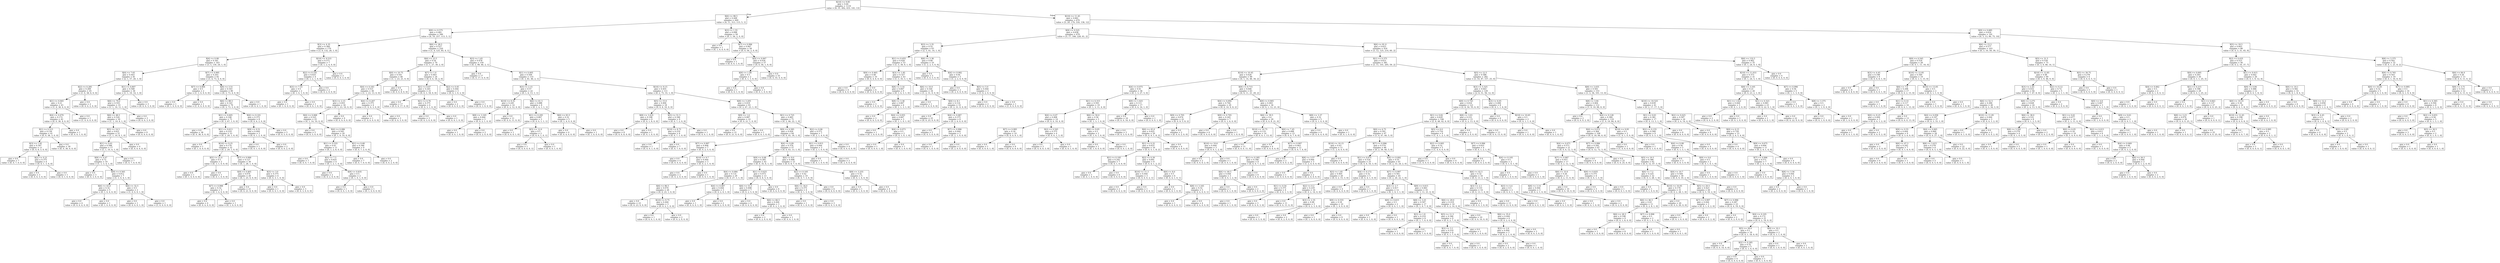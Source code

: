 digraph Tree {
node [shape=box] ;
0 [label="X[10] <= 9.85\ngini = 0.64\nsamples = 1119\nvalue = [9, 31, 492, 433, 141, 13]"] ;
1 [label="X[6] <= 98.5\ngini = 0.448\nsamples = 449\nvalue = [4, 11, 313, 115, 5, 1]"] ;
0 -> 1 [labeldistance=2.5, labelangle=45, headlabel="True"] ;
2 [label="X[9] <= 0.575\ngini = 0.481\nsamples = 390\nvalue = [4, 10, 257, 113, 5, 1]"] ;
1 -> 2 ;
3 [label="X[3] <= 4.35\ngini = 0.368\nsamples = 170\nvalue = [3, 6, 132, 28, 1, 0]"] ;
2 -> 3 ;
4 [label="X[4] <= 0.08\ngini = 0.341\nsamples = 163\nvalue = [3, 5, 130, 24, 1, 0]"] ;
3 -> 4 ;
5 [label="X[0] <= 7.65\ngini = 0.443\nsamples = 81\nvalue = [2, 1, 57, 20, 1, 0]"] ;
4 -> 5 ;
6 [label="X[2] <= 0.285\ngini = 0.269\nsamples = 45\nvalue = [1, 0, 38, 6, 0, 0]"] ;
5 -> 6 ;
7 [label="X[1] <= 0.945\ngini = 0.21\nsamples = 43\nvalue = [1, 0, 38, 4, 0, 0]"] ;
6 -> 7 ;
8 [label="X[4] <= 0.079\ngini = 0.172\nsamples = 42\nvalue = [0, 0, 38, 4, 0, 0]"] ;
7 -> 8 ;
9 [label="X[1] <= 0.515\ngini = 0.136\nsamples = 41\nvalue = [0, 0, 38, 3, 0, 0]"] ;
8 -> 9 ;
10 [label="X[3] <= 1.95\ngini = 0.397\nsamples = 11\nvalue = [0, 0, 8, 3, 0, 0]"] ;
9 -> 10 ;
11 [label="gini = 0.0\nsamples = 7\nvalue = [0, 0, 7, 0, 0, 0]"] ;
10 -> 11 ;
12 [label="X[2] <= 0.21\ngini = 0.375\nsamples = 4\nvalue = [0, 0, 1, 3, 0, 0]"] ;
10 -> 12 ;
13 [label="gini = 0.0\nsamples = 3\nvalue = [0, 0, 0, 3, 0, 0]"] ;
12 -> 13 ;
14 [label="gini = 0.0\nsamples = 1\nvalue = [0, 0, 1, 0, 0, 0]"] ;
12 -> 14 ;
15 [label="gini = 0.0\nsamples = 30\nvalue = [0, 0, 30, 0, 0, 0]"] ;
9 -> 15 ;
16 [label="gini = 0.0\nsamples = 1\nvalue = [0, 0, 0, 1, 0, 0]"] ;
8 -> 16 ;
17 [label="gini = 0.0\nsamples = 1\nvalue = [1, 0, 0, 0, 0, 0]"] ;
7 -> 17 ;
18 [label="gini = 0.0\nsamples = 2\nvalue = [0, 0, 0, 2, 0, 0]"] ;
6 -> 18 ;
19 [label="X[1] <= 0.807\ngini = 0.568\nsamples = 36\nvalue = [1, 1, 19, 14, 1, 0]"] ;
5 -> 19 ;
20 [label="X[6] <= 79.0\ngini = 0.555\nsamples = 33\nvalue = [1, 1, 19, 11, 1, 0]"] ;
19 -> 20 ;
21 [label="X[6] <= 48.5\ngini = 0.524\nsamples = 30\nvalue = [1, 1, 19, 8, 1, 0]"] ;
20 -> 21 ;
22 [label="X[5] <= 14.5\ngini = 0.621\nsamples = 21\nvalue = [1, 1, 10, 8, 1, 0]"] ;
21 -> 22 ;
23 [label="X[1] <= 0.61\ngini = 0.588\nsamples = 17\nvalue = [1, 1, 10, 4, 1, 0]"] ;
22 -> 23 ;
24 [label="X[9] <= 0.47\ngini = 0.72\nsamples = 10\nvalue = [1, 1, 3, 4, 1, 0]"] ;
23 -> 24 ;
25 [label="gini = 0.0\nsamples = 3\nvalue = [0, 0, 3, 0, 0, 0]"] ;
24 -> 25 ;
26 [label="X[9] <= 0.565\ngini = 0.612\nsamples = 7\nvalue = [1, 1, 0, 4, 1, 0]"] ;
24 -> 26 ;
27 [label="X[6] <= 43.0\ngini = 0.32\nsamples = 5\nvalue = [0, 1, 0, 4, 0, 0]"] ;
26 -> 27 ;
28 [label="gini = 0.0\nsamples = 4\nvalue = [0, 0, 0, 4, 0, 0]"] ;
27 -> 28 ;
29 [label="gini = 0.0\nsamples = 1\nvalue = [0, 1, 0, 0, 0, 0]"] ;
27 -> 29 ;
30 [label="X[6] <= 32.5\ngini = 0.5\nsamples = 2\nvalue = [1, 0, 0, 0, 1, 0]"] ;
26 -> 30 ;
31 [label="gini = 0.0\nsamples = 1\nvalue = [0, 0, 0, 0, 1, 0]"] ;
30 -> 31 ;
32 [label="gini = 0.0\nsamples = 1\nvalue = [1, 0, 0, 0, 0, 0]"] ;
30 -> 32 ;
33 [label="gini = 0.0\nsamples = 7\nvalue = [0, 0, 7, 0, 0, 0]"] ;
23 -> 33 ;
34 [label="gini = 0.0\nsamples = 4\nvalue = [0, 0, 0, 4, 0, 0]"] ;
22 -> 34 ;
35 [label="gini = 0.0\nsamples = 9\nvalue = [0, 0, 9, 0, 0, 0]"] ;
21 -> 35 ;
36 [label="gini = 0.0\nsamples = 3\nvalue = [0, 0, 0, 3, 0, 0]"] ;
20 -> 36 ;
37 [label="gini = 0.0\nsamples = 3\nvalue = [0, 0, 0, 3, 0, 0]"] ;
19 -> 37 ;
38 [label="X[7] <= 0.995\ngini = 0.203\nsamples = 82\nvalue = [1, 4, 73, 4, 0, 0]"] ;
4 -> 38 ;
39 [label="X[7] <= 0.994\ngini = 0.5\nsamples = 2\nvalue = [1, 1, 0, 0, 0, 0]"] ;
38 -> 39 ;
40 [label="gini = 0.0\nsamples = 1\nvalue = [0, 1, 0, 0, 0, 0]"] ;
39 -> 40 ;
41 [label="gini = 0.0\nsamples = 1\nvalue = [1, 0, 0, 0, 0, 0]"] ;
39 -> 41 ;
42 [label="X[8] <= 3.51\ngini = 0.163\nsamples = 80\nvalue = [0, 3, 73, 4, 0, 0]"] ;
38 -> 42 ;
43 [label="X[6] <= 88.5\ngini = 0.143\nsamples = 79\nvalue = [0, 3, 73, 3, 0, 0]"] ;
42 -> 43 ;
44 [label="X[1] <= 0.605\ngini = 0.108\nsamples = 71\nvalue = [0, 3, 67, 1, 0, 0]"] ;
43 -> 44 ;
45 [label="gini = 0.0\nsamples = 38\nvalue = [0, 0, 38, 0, 0, 0]"] ;
44 -> 45 ;
46 [label="X[1] <= 0.613\ngini = 0.219\nsamples = 33\nvalue = [0, 3, 29, 1, 0, 0]"] ;
44 -> 46 ;
47 [label="gini = 0.0\nsamples = 1\nvalue = [0, 1, 0, 0, 0, 0]"] ;
46 -> 47 ;
48 [label="X[10] <= 9.25\ngini = 0.174\nsamples = 32\nvalue = [0, 2, 29, 1, 0, 0]"] ;
46 -> 48 ;
49 [label="X[5] <= 21.0\ngini = 0.5\nsamples = 2\nvalue = [0, 1, 1, 0, 0, 0]"] ;
48 -> 49 ;
50 [label="gini = 0.0\nsamples = 1\nvalue = [0, 1, 0, 0, 0, 0]"] ;
49 -> 50 ;
51 [label="gini = 0.0\nsamples = 1\nvalue = [0, 0, 1, 0, 0, 0]"] ;
49 -> 51 ;
52 [label="X[7] <= 0.999\ngini = 0.127\nsamples = 30\nvalue = [0, 1, 28, 1, 0, 0]"] ;
48 -> 52 ;
53 [label="X[9] <= 0.465\ngini = 0.074\nsamples = 26\nvalue = [0, 1, 25, 0, 0, 0]"] ;
52 -> 53 ;
54 [label="X[7] <= 0.998\ngini = 0.32\nsamples = 5\nvalue = [0, 1, 4, 0, 0, 0]"] ;
53 -> 54 ;
55 [label="gini = 0.0\nsamples = 4\nvalue = [0, 0, 4, 0, 0, 0]"] ;
54 -> 55 ;
56 [label="gini = 0.0\nsamples = 1\nvalue = [0, 1, 0, 0, 0, 0]"] ;
54 -> 56 ;
57 [label="gini = 0.0\nsamples = 21\nvalue = [0, 0, 21, 0, 0, 0]"] ;
53 -> 57 ;
58 [label="X[3] <= 3.0\ngini = 0.375\nsamples = 4\nvalue = [0, 0, 3, 1, 0, 0]"] ;
52 -> 58 ;
59 [label="gini = 0.0\nsamples = 1\nvalue = [0, 0, 0, 1, 0, 0]"] ;
58 -> 59 ;
60 [label="gini = 0.0\nsamples = 3\nvalue = [0, 0, 3, 0, 0, 0]"] ;
58 -> 60 ;
61 [label="X[4] <= 0.101\ngini = 0.375\nsamples = 8\nvalue = [0, 0, 6, 2, 0, 0]"] ;
43 -> 61 ;
62 [label="X[9] <= 0.51\ngini = 0.444\nsamples = 3\nvalue = [0, 0, 1, 2, 0, 0]"] ;
61 -> 62 ;
63 [label="gini = 0.0\nsamples = 1\nvalue = [0, 0, 1, 0, 0, 0]"] ;
62 -> 63 ;
64 [label="gini = 0.0\nsamples = 2\nvalue = [0, 0, 0, 2, 0, 0]"] ;
62 -> 64 ;
65 [label="gini = 0.0\nsamples = 5\nvalue = [0, 0, 5, 0, 0, 0]"] ;
61 -> 65 ;
66 [label="gini = 0.0\nsamples = 1\nvalue = [0, 0, 0, 1, 0, 0]"] ;
42 -> 66 ;
67 [label="X[10] <= 9.533\ngini = 0.571\nsamples = 7\nvalue = [0, 1, 2, 4, 0, 0]"] ;
3 -> 67 ;
68 [label="X[2] <= 0.145\ngini = 0.625\nsamples = 4\nvalue = [0, 1, 2, 1, 0, 0]"] ;
67 -> 68 ;
69 [label="X[3] <= 7.55\ngini = 0.5\nsamples = 2\nvalue = [0, 1, 0, 1, 0, 0]"] ;
68 -> 69 ;
70 [label="gini = 0.0\nsamples = 1\nvalue = [0, 1, 0, 0, 0, 0]"] ;
69 -> 70 ;
71 [label="gini = 0.0\nsamples = 1\nvalue = [0, 0, 0, 1, 0, 0]"] ;
69 -> 71 ;
72 [label="gini = 0.0\nsamples = 2\nvalue = [0, 0, 2, 0, 0, 0]"] ;
68 -> 72 ;
73 [label="gini = 0.0\nsamples = 3\nvalue = [0, 0, 0, 3, 0, 0]"] ;
67 -> 73 ;
74 [label="X[6] <= 28.5\ngini = 0.527\nsamples = 220\nvalue = [1, 4, 125, 85, 4, 1]"] ;
2 -> 74 ;
75 [label="X[6] <= 23.5\ngini = 0.54\nsamples = 70\nvalue = [1, 1, 27, 39, 2, 0]"] ;
74 -> 75 ;
76 [label="X[0] <= 10.75\ngini = 0.541\nsamples = 46\nvalue = [1, 1, 23, 21, 0, 0]"] ;
75 -> 76 ;
77 [label="X[4] <= 0.183\ngini = 0.515\nsamples = 38\nvalue = [1, 1, 23, 13, 0, 0]"] ;
76 -> 77 ;
78 [label="X[3] <= 2.15\ngini = 0.455\nsamples = 34\nvalue = [0, 1, 23, 10, 0, 0]"] ;
77 -> 78 ;
79 [label="X[4] <= 0.068\ngini = 0.525\nsamples = 25\nvalue = [0, 1, 14, 10, 0, 0]"] ;
78 -> 79 ;
80 [label="gini = 0.0\nsamples = 5\nvalue = [0, 0, 5, 0, 0, 0]"] ;
79 -> 80 ;
81 [label="X[4] <= 0.086\ngini = 0.545\nsamples = 20\nvalue = [0, 1, 9, 10, 0, 0]"] ;
79 -> 81 ;
82 [label="X[1] <= 0.555\ngini = 0.43\nsamples = 11\nvalue = [0, 1, 2, 8, 0, 0]"] ;
81 -> 82 ;
83 [label="gini = 0.0\nsamples = 7\nvalue = [0, 0, 0, 7, 0, 0]"] ;
82 -> 83 ;
84 [label="X[5] <= 7.5\ngini = 0.625\nsamples = 4\nvalue = [0, 1, 2, 1, 0, 0]"] ;
82 -> 84 ;
85 [label="gini = 0.0\nsamples = 2\nvalue = [0, 0, 2, 0, 0, 0]"] ;
84 -> 85 ;
86 [label="X[9] <= 0.835\ngini = 0.5\nsamples = 2\nvalue = [0, 1, 0, 1, 0, 0]"] ;
84 -> 86 ;
87 [label="gini = 0.0\nsamples = 1\nvalue = [0, 0, 0, 1, 0, 0]"] ;
86 -> 87 ;
88 [label="gini = 0.0\nsamples = 1\nvalue = [0, 1, 0, 0, 0, 0]"] ;
86 -> 88 ;
89 [label="X[1] <= 0.68\ngini = 0.346\nsamples = 9\nvalue = [0, 0, 7, 2, 0, 0]"] ;
81 -> 89 ;
90 [label="gini = 0.0\nsamples = 7\nvalue = [0, 0, 7, 0, 0, 0]"] ;
89 -> 90 ;
91 [label="gini = 0.0\nsamples = 2\nvalue = [0, 0, 0, 2, 0, 0]"] ;
89 -> 91 ;
92 [label="gini = 0.0\nsamples = 9\nvalue = [0, 0, 9, 0, 0, 0]"] ;
78 -> 92 ;
93 [label="X[4] <= 0.207\ngini = 0.375\nsamples = 4\nvalue = [1, 0, 0, 3, 0, 0]"] ;
77 -> 93 ;
94 [label="gini = 0.0\nsamples = 1\nvalue = [1, 0, 0, 0, 0, 0]"] ;
93 -> 94 ;
95 [label="gini = 0.0\nsamples = 3\nvalue = [0, 0, 0, 3, 0, 0]"] ;
93 -> 95 ;
96 [label="gini = 0.0\nsamples = 8\nvalue = [0, 0, 0, 8, 0, 0]"] ;
76 -> 96 ;
97 [label="X[7] <= 1.0\ngini = 0.403\nsamples = 24\nvalue = [0, 0, 4, 18, 2, 0]"] ;
75 -> 97 ;
98 [label="X[1] <= 0.67\ngini = 0.245\nsamples = 21\nvalue = [0, 0, 3, 18, 0, 0]"] ;
97 -> 98 ;
99 [label="gini = 0.0\nsamples = 17\nvalue = [0, 0, 0, 17, 0, 0]"] ;
98 -> 99 ;
100 [label="X[1] <= 0.76\ngini = 0.375\nsamples = 4\nvalue = [0, 0, 3, 1, 0, 0]"] ;
98 -> 100 ;
101 [label="gini = 0.0\nsamples = 3\nvalue = [0, 0, 3, 0, 0, 0]"] ;
100 -> 101 ;
102 [label="gini = 0.0\nsamples = 1\nvalue = [0, 0, 0, 1, 0, 0]"] ;
100 -> 102 ;
103 [label="X[2] <= 0.45\ngini = 0.444\nsamples = 3\nvalue = [0, 0, 1, 0, 2, 0]"] ;
97 -> 103 ;
104 [label="gini = 0.0\nsamples = 2\nvalue = [0, 0, 0, 0, 2, 0]"] ;
103 -> 104 ;
105 [label="gini = 0.0\nsamples = 1\nvalue = [0, 0, 1, 0, 0, 0]"] ;
103 -> 105 ;
106 [label="X[3] <= 1.65\ngini = 0.478\nsamples = 150\nvalue = [0, 3, 98, 46, 2, 1]"] ;
74 -> 106 ;
107 [label="gini = 0.0\nsamples = 17\nvalue = [0, 0, 17, 0, 0, 0]"] ;
106 -> 107 ;
108 [label="X[1] <= 0.405\ngini = 0.509\nsamples = 133\nvalue = [0, 3, 81, 46, 2, 1]"] ;
106 -> 108 ;
109 [label="X[3] <= 2.15\ngini = 0.57\nsamples = 22\nvalue = [0, 1, 6, 13, 1, 1]"] ;
108 -> 109 ;
110 [label="X[10] <= 9.35\ngini = 0.245\nsamples = 14\nvalue = [0, 0, 2, 12, 0, 0]"] ;
109 -> 110 ;
111 [label="X[8] <= 3.165\ngini = 0.444\nsamples = 3\nvalue = [0, 0, 2, 1, 0, 0]"] ;
110 -> 111 ;
112 [label="gini = 0.0\nsamples = 1\nvalue = [0, 0, 0, 1, 0, 0]"] ;
111 -> 112 ;
113 [label="gini = 0.0\nsamples = 2\nvalue = [0, 0, 2, 0, 0, 0]"] ;
111 -> 113 ;
114 [label="gini = 0.0\nsamples = 11\nvalue = [0, 0, 0, 11, 0, 0]"] ;
110 -> 114 ;
115 [label="X[6] <= 61.5\ngini = 0.688\nsamples = 8\nvalue = [0, 1, 4, 1, 1, 1]"] ;
109 -> 115 ;
116 [label="X[1] <= 0.295\ngini = 0.667\nsamples = 3\nvalue = [0, 0, 0, 1, 1, 1]"] ;
115 -> 116 ;
117 [label="gini = 0.0\nsamples = 1\nvalue = [0, 0, 0, 0, 1, 0]"] ;
116 -> 117 ;
118 [label="X[5] <= 12.0\ngini = 0.5\nsamples = 2\nvalue = [0, 0, 0, 1, 0, 1]"] ;
116 -> 118 ;
119 [label="gini = 0.0\nsamples = 1\nvalue = [0, 0, 0, 0, 0, 1]"] ;
118 -> 119 ;
120 [label="gini = 0.0\nsamples = 1\nvalue = [0, 0, 0, 1, 0, 0]"] ;
118 -> 120 ;
121 [label="X[6] <= 83.5\ngini = 0.32\nsamples = 5\nvalue = [0, 1, 4, 0, 0, 0]"] ;
115 -> 121 ;
122 [label="gini = 0.0\nsamples = 4\nvalue = [0, 0, 4, 0, 0, 0]"] ;
121 -> 122 ;
123 [label="gini = 0.0\nsamples = 1\nvalue = [0, 1, 0, 0, 0, 0]"] ;
121 -> 123 ;
124 [label="X[10] <= 9.15\ngini = 0.455\nsamples = 111\nvalue = [0, 2, 75, 33, 1, 0]"] ;
108 -> 124 ;
125 [label="X[5] <= 15.0\ngini = 0.494\nsamples = 18\nvalue = [0, 0, 8, 10, 0, 0]"] ;
124 -> 125 ;
126 [label="X[8] <= 3.435\ngini = 0.198\nsamples = 9\nvalue = [0, 0, 1, 8, 0, 0]"] ;
125 -> 126 ;
127 [label="gini = 0.0\nsamples = 8\nvalue = [0, 0, 0, 8, 0, 0]"] ;
126 -> 127 ;
128 [label="gini = 0.0\nsamples = 1\nvalue = [0, 0, 1, 0, 0, 0]"] ;
126 -> 128 ;
129 [label="X[5] <= 51.5\ngini = 0.346\nsamples = 9\nvalue = [0, 0, 7, 2, 0, 0]"] ;
125 -> 129 ;
130 [label="X[10] <= 8.75\ngini = 0.219\nsamples = 8\nvalue = [0, 0, 7, 1, 0, 0]"] ;
129 -> 130 ;
131 [label="gini = 0.0\nsamples = 1\nvalue = [0, 0, 0, 1, 0, 0]"] ;
130 -> 131 ;
132 [label="gini = 0.0\nsamples = 7\nvalue = [0, 0, 7, 0, 0, 0]"] ;
130 -> 132 ;
133 [label="gini = 0.0\nsamples = 1\nvalue = [0, 0, 0, 1, 0, 0]"] ;
129 -> 133 ;
134 [label="X[8] <= 3.205\ngini = 0.419\nsamples = 93\nvalue = [0, 2, 67, 23, 1, 0]"] ;
124 -> 134 ;
135 [label="X[9] <= 1.6\ngini = 0.087\nsamples = 22\nvalue = [0, 0, 21, 1, 0, 0]"] ;
134 -> 135 ;
136 [label="gini = 0.0\nsamples = 21\nvalue = [0, 0, 21, 0, 0, 0]"] ;
135 -> 136 ;
137 [label="gini = 0.0\nsamples = 1\nvalue = [0, 0, 0, 1, 0, 0]"] ;
135 -> 137 ;
138 [label="X[1] <= 0.725\ngini = 0.483\nsamples = 71\nvalue = [0, 2, 46, 22, 1, 0]"] ;
134 -> 138 ;
139 [label="X[9] <= 0.585\ngini = 0.426\nsamples = 64\nvalue = [0, 0, 45, 18, 1, 0]"] ;
138 -> 139 ;
140 [label="X[7] <= 0.997\ngini = 0.408\nsamples = 7\nvalue = [0, 0, 2, 5, 0, 0]"] ;
139 -> 140 ;
141 [label="gini = 0.0\nsamples = 4\nvalue = [0, 0, 0, 4, 0, 0]"] ;
140 -> 141 ;
142 [label="X[10] <= 9.7\ngini = 0.444\nsamples = 3\nvalue = [0, 0, 2, 1, 0, 0]"] ;
140 -> 142 ;
143 [label="gini = 0.0\nsamples = 2\nvalue = [0, 0, 2, 0, 0, 0]"] ;
142 -> 143 ;
144 [label="gini = 0.0\nsamples = 1\nvalue = [0, 0, 0, 1, 0, 0]"] ;
142 -> 144 ;
145 [label="X[4] <= 0.09\ngini = 0.379\nsamples = 57\nvalue = [0, 0, 43, 13, 1, 0]"] ;
139 -> 145 ;
146 [label="X[9] <= 0.68\ngini = 0.285\nsamples = 42\nvalue = [0, 0, 35, 6, 1, 0]"] ;
145 -> 146 ;
147 [label="X[4] <= 0.084\ngini = 0.131\nsamples = 29\nvalue = [0, 0, 27, 1, 1, 0]"] ;
146 -> 147 ;
148 [label="X[6] <= 86.5\ngini = 0.074\nsamples = 26\nvalue = [0, 0, 25, 1, 0, 0]"] ;
147 -> 148 ;
149 [label="gini = 0.0\nsamples = 23\nvalue = [0, 0, 23, 0, 0, 0]"] ;
148 -> 149 ;
150 [label="X[10] <= 9.75\ngini = 0.444\nsamples = 3\nvalue = [0, 0, 2, 1, 0, 0]"] ;
148 -> 150 ;
151 [label="gini = 0.0\nsamples = 1\nvalue = [0, 0, 0, 1, 0, 0]"] ;
150 -> 151 ;
152 [label="gini = 0.0\nsamples = 2\nvalue = [0, 0, 2, 0, 0, 0]"] ;
150 -> 152 ;
153 [label="X[4] <= 0.087\ngini = 0.444\nsamples = 3\nvalue = [0, 0, 2, 0, 1, 0]"] ;
147 -> 153 ;
154 [label="gini = 0.0\nsamples = 1\nvalue = [0, 0, 0, 0, 1, 0]"] ;
153 -> 154 ;
155 [label="gini = 0.0\nsamples = 2\nvalue = [0, 0, 2, 0, 0, 0]"] ;
153 -> 155 ;
156 [label="X[1] <= 0.625\ngini = 0.473\nsamples = 13\nvalue = [0, 0, 8, 5, 0, 0]"] ;
146 -> 156 ;
157 [label="X[6] <= 53.5\ngini = 0.408\nsamples = 7\nvalue = [0, 0, 2, 5, 0, 0]"] ;
156 -> 157 ;
158 [label="gini = 0.0\nsamples = 4\nvalue = [0, 0, 0, 4, 0, 0]"] ;
157 -> 158 ;
159 [label="X[6] <= 66.5\ngini = 0.444\nsamples = 3\nvalue = [0, 0, 2, 1, 0, 0]"] ;
157 -> 159 ;
160 [label="gini = 0.0\nsamples = 2\nvalue = [0, 0, 2, 0, 0, 0]"] ;
159 -> 160 ;
161 [label="gini = 0.0\nsamples = 1\nvalue = [0, 0, 0, 1, 0, 0]"] ;
159 -> 161 ;
162 [label="gini = 0.0\nsamples = 6\nvalue = [0, 0, 6, 0, 0, 0]"] ;
156 -> 162 ;
163 [label="X[0] <= 8.0\ngini = 0.498\nsamples = 15\nvalue = [0, 0, 8, 7, 0, 0]"] ;
145 -> 163 ;
164 [label="X[2] <= 0.105\ngini = 0.42\nsamples = 10\nvalue = [0, 0, 7, 3, 0, 0]"] ;
163 -> 164 ;
165 [label="X[6] <= 34.0\ngini = 0.375\nsamples = 4\nvalue = [0, 0, 1, 3, 0, 0]"] ;
164 -> 165 ;
166 [label="gini = 0.0\nsamples = 1\nvalue = [0, 0, 1, 0, 0, 0]"] ;
165 -> 166 ;
167 [label="gini = 0.0\nsamples = 3\nvalue = [0, 0, 0, 3, 0, 0]"] ;
165 -> 167 ;
168 [label="gini = 0.0\nsamples = 6\nvalue = [0, 0, 6, 0, 0, 0]"] ;
164 -> 168 ;
169 [label="X[8] <= 3.255\ngini = 0.32\nsamples = 5\nvalue = [0, 0, 1, 4, 0, 0]"] ;
163 -> 169 ;
170 [label="gini = 0.0\nsamples = 1\nvalue = [0, 0, 1, 0, 0, 0]"] ;
169 -> 170 ;
171 [label="gini = 0.0\nsamples = 4\nvalue = [0, 0, 0, 4, 0, 0]"] ;
169 -> 171 ;
172 [label="X[2] <= 0.06\ngini = 0.571\nsamples = 7\nvalue = [0, 2, 1, 4, 0, 0]"] ;
138 -> 172 ;
173 [label="X[1] <= 0.815\ngini = 0.444\nsamples = 3\nvalue = [0, 2, 1, 0, 0, 0]"] ;
172 -> 173 ;
174 [label="gini = 0.0\nsamples = 1\nvalue = [0, 0, 1, 0, 0, 0]"] ;
173 -> 174 ;
175 [label="gini = 0.0\nsamples = 2\nvalue = [0, 2, 0, 0, 0, 0]"] ;
173 -> 175 ;
176 [label="gini = 0.0\nsamples = 4\nvalue = [0, 0, 0, 4, 0, 0]"] ;
172 -> 176 ;
177 [label="X[3] <= 1.55\ngini = 0.098\nsamples = 59\nvalue = [0, 1, 56, 2, 0, 0]"] ;
1 -> 177 ;
178 [label="gini = 0.0\nsamples = 1\nvalue = [0, 1, 0, 0, 0, 0]"] ;
177 -> 178 ;
179 [label="X[7] <= 0.996\ngini = 0.067\nsamples = 58\nvalue = [0, 0, 56, 2, 0, 0]"] ;
177 -> 179 ;
180 [label="gini = 0.0\nsamples = 1\nvalue = [0, 0, 0, 1, 0, 0]"] ;
179 -> 180 ;
181 [label="X[4] <= 0.067\ngini = 0.034\nsamples = 57\nvalue = [0, 0, 56, 1, 0, 0]"] ;
179 -> 181 ;
182 [label="X[9] <= 1.08\ngini = 0.5\nsamples = 2\nvalue = [0, 0, 1, 1, 0, 0]"] ;
181 -> 182 ;
183 [label="gini = 0.0\nsamples = 1\nvalue = [0, 0, 0, 1, 0, 0]"] ;
182 -> 183 ;
184 [label="gini = 0.0\nsamples = 1\nvalue = [0, 0, 1, 0, 0, 0]"] ;
182 -> 184 ;
185 [label="gini = 0.0\nsamples = 55\nvalue = [0, 0, 55, 0, 0, 0]"] ;
181 -> 185 ;
186 [label="X[10] <= 11.45\ngini = 0.661\nsamples = 670\nvalue = [5, 20, 179, 318, 136, 12]"] ;
0 -> 186 [labeldistance=2.5, labelangle=-45, headlabel="False"] ;
187 [label="X[9] <= 0.525\ngini = 0.636\nsamples = 479\nvalue = [5, 17, 166, 228, 61, 2]"] ;
186 -> 187 ;
188 [label="X[3] <= 3.35\ngini = 0.52\nsamples = 63\nvalue = [2, 5, 41, 14, 1, 0]"] ;
187 -> 188 ;
189 [label="X[1] <= 0.455\ngini = 0.426\nsamples = 53\nvalue = [1, 3, 39, 9, 1, 0]"] ;
188 -> 189 ;
190 [label="X[9] <= 0.465\ngini = 0.48\nsamples = 10\nvalue = [0, 0, 4, 6, 0, 0]"] ;
189 -> 190 ;
191 [label="gini = 0.0\nsamples = 4\nvalue = [0, 0, 4, 0, 0, 0]"] ;
190 -> 191 ;
192 [label="gini = 0.0\nsamples = 6\nvalue = [0, 0, 0, 6, 0, 0]"] ;
190 -> 192 ;
193 [label="X[3] <= 1.85\ngini = 0.327\nsamples = 43\nvalue = [1, 3, 35, 3, 1, 0]"] ;
189 -> 193 ;
194 [label="X[8] <= 3.16\ngini = 0.667\nsamples = 9\nvalue = [0, 1, 4, 3, 1, 0]"] ;
193 -> 194 ;
195 [label="gini = 0.0\nsamples = 3\nvalue = [0, 0, 3, 0, 0, 0]"] ;
194 -> 195 ;
196 [label="X[8] <= 3.38\ngini = 0.667\nsamples = 6\nvalue = [0, 1, 1, 3, 1, 0]"] ;
194 -> 196 ;
197 [label="gini = 0.0\nsamples = 3\nvalue = [0, 0, 0, 3, 0, 0]"] ;
196 -> 197 ;
198 [label="X[4] <= 0.055\ngini = 0.667\nsamples = 3\nvalue = [0, 1, 1, 0, 1, 0]"] ;
196 -> 198 ;
199 [label="gini = 0.0\nsamples = 1\nvalue = [0, 1, 0, 0, 0, 0]"] ;
198 -> 199 ;
200 [label="X[4] <= 0.073\ngini = 0.5\nsamples = 2\nvalue = [0, 0, 1, 0, 1, 0]"] ;
198 -> 200 ;
201 [label="gini = 0.0\nsamples = 1\nvalue = [0, 0, 0, 0, 1, 0]"] ;
200 -> 201 ;
202 [label="gini = 0.0\nsamples = 1\nvalue = [0, 0, 1, 0, 0, 0]"] ;
200 -> 202 ;
203 [label="X[6] <= 10.0\ngini = 0.164\nsamples = 34\nvalue = [1, 2, 31, 0, 0, 0]"] ;
193 -> 203 ;
204 [label="gini = 0.0\nsamples = 1\nvalue = [1, 0, 0, 0, 0, 0]"] ;
203 -> 204 ;
205 [label="X[0] <= 8.1\ngini = 0.114\nsamples = 33\nvalue = [0, 2, 31, 0, 0, 0]"] ;
203 -> 205 ;
206 [label="gini = 0.0\nsamples = 25\nvalue = [0, 0, 25, 0, 0, 0]"] ;
205 -> 206 ;
207 [label="X[4] <= 0.087\ngini = 0.375\nsamples = 8\nvalue = [0, 2, 6, 0, 0, 0]"] ;
205 -> 207 ;
208 [label="gini = 0.0\nsamples = 5\nvalue = [0, 0, 5, 0, 0, 0]"] ;
207 -> 208 ;
209 [label="X[7] <= 0.996\ngini = 0.444\nsamples = 3\nvalue = [0, 2, 1, 0, 0, 0]"] ;
207 -> 209 ;
210 [label="gini = 0.0\nsamples = 1\nvalue = [0, 0, 1, 0, 0, 0]"] ;
209 -> 210 ;
211 [label="gini = 0.0\nsamples = 2\nvalue = [0, 2, 0, 0, 0, 0]"] ;
209 -> 211 ;
212 [label="X[8] <= 3.38\ngini = 0.66\nsamples = 10\nvalue = [1, 2, 2, 5, 0, 0]"] ;
188 -> 212 ;
213 [label="gini = 0.0\nsamples = 5\nvalue = [0, 0, 0, 5, 0, 0]"] ;
212 -> 213 ;
214 [label="X[4] <= 0.082\ngini = 0.64\nsamples = 5\nvalue = [1, 2, 2, 0, 0, 0]"] ;
212 -> 214 ;
215 [label="gini = 0.0\nsamples = 2\nvalue = [0, 2, 0, 0, 0, 0]"] ;
214 -> 215 ;
216 [label="X[5] <= 5.0\ngini = 0.444\nsamples = 3\nvalue = [1, 0, 2, 0, 0, 0]"] ;
214 -> 216 ;
217 [label="gini = 0.0\nsamples = 2\nvalue = [0, 0, 2, 0, 0, 0]"] ;
216 -> 217 ;
218 [label="gini = 0.0\nsamples = 1\nvalue = [1, 0, 0, 0, 0, 0]"] ;
216 -> 218 ;
219 [label="X[6] <= 81.0\ngini = 0.623\nsamples = 416\nvalue = [3, 12, 125, 214, 60, 2]"] ;
187 -> 219 ;
220 [label="X[1] <= 0.375\ngini = 0.615\nsamples = 381\nvalue = [3, 11, 101, 205, 59, 2]"] ;
219 -> 220 ;
221 [label="X[10] <= 10.45\ngini = 0.626\nsamples = 99\nvalue = [0, 1, 14, 48, 34, 2]"] ;
220 -> 221 ;
222 [label="X[4] <= 0.075\ngini = 0.41\nsamples = 36\nvalue = [0, 1, 3, 27, 5, 0]"] ;
221 -> 222 ;
223 [label="X[1] <= 0.315\ngini = 0.593\nsamples = 19\nvalue = [0, 1, 3, 11, 4, 0]"] ;
222 -> 223 ;
224 [label="X[4] <= 0.07\ngini = 0.408\nsamples = 14\nvalue = [0, 0, 0, 10, 4, 0]"] ;
223 -> 224 ;
225 [label="X[7] <= 0.995\ngini = 0.18\nsamples = 10\nvalue = [0, 0, 0, 9, 1, 0]"] ;
224 -> 225 ;
226 [label="gini = 0.0\nsamples = 1\nvalue = [0, 0, 0, 0, 1, 0]"] ;
225 -> 226 ;
227 [label="gini = 0.0\nsamples = 9\nvalue = [0, 0, 0, 9, 0, 0]"] ;
225 -> 227 ;
228 [label="X[2] <= 0.545\ngini = 0.375\nsamples = 4\nvalue = [0, 0, 0, 1, 3, 0]"] ;
224 -> 228 ;
229 [label="gini = 0.0\nsamples = 3\nvalue = [0, 0, 0, 0, 3, 0]"] ;
228 -> 229 ;
230 [label="gini = 0.0\nsamples = 1\nvalue = [0, 0, 0, 1, 0, 0]"] ;
228 -> 230 ;
231 [label="X[6] <= 50.0\ngini = 0.56\nsamples = 5\nvalue = [0, 1, 3, 1, 0, 0]"] ;
223 -> 231 ;
232 [label="X[0] <= 9.05\ngini = 0.5\nsamples = 2\nvalue = [0, 1, 0, 1, 0, 0]"] ;
231 -> 232 ;
233 [label="gini = 0.0\nsamples = 1\nvalue = [0, 1, 0, 0, 0, 0]"] ;
232 -> 233 ;
234 [label="gini = 0.0\nsamples = 1\nvalue = [0, 0, 0, 1, 0, 0]"] ;
232 -> 234 ;
235 [label="gini = 0.0\nsamples = 3\nvalue = [0, 0, 3, 0, 0, 0]"] ;
231 -> 235 ;
236 [label="X[9] <= 1.025\ngini = 0.111\nsamples = 17\nvalue = [0, 0, 0, 16, 1, 0]"] ;
222 -> 236 ;
237 [label="gini = 0.0\nsamples = 16\nvalue = [0, 0, 0, 16, 0, 0]"] ;
236 -> 237 ;
238 [label="gini = 0.0\nsamples = 1\nvalue = [0, 0, 0, 0, 1, 0]"] ;
236 -> 238 ;
239 [label="X[9] <= 0.715\ngini = 0.646\nsamples = 63\nvalue = [0, 0, 11, 21, 29, 2]"] ;
221 -> 239 ;
240 [label="X[4] <= 0.094\ngini = 0.704\nsamples = 29\nvalue = [0, 0, 10, 9, 8, 2]"] ;
239 -> 240 ;
241 [label="X[9] <= 0.705\ngini = 0.674\nsamples = 22\nvalue = [0, 0, 9, 3, 8, 2]"] ;
240 -> 241 ;
242 [label="X[6] <= 45.0\ngini = 0.625\nsamples = 20\nvalue = [0, 0, 9, 1, 8, 2]"] ;
241 -> 242 ;
243 [label="X[1] <= 0.32\ngini = 0.633\nsamples = 16\nvalue = [0, 0, 5, 1, 8, 2]"] ;
242 -> 243 ;
244 [label="X[1] <= 0.195\ngini = 0.245\nsamples = 7\nvalue = [0, 0, 1, 0, 6, 0]"] ;
243 -> 244 ;
245 [label="gini = 0.0\nsamples = 1\nvalue = [0, 0, 1, 0, 0, 0]"] ;
244 -> 245 ;
246 [label="gini = 0.0\nsamples = 6\nvalue = [0, 0, 0, 0, 6, 0]"] ;
244 -> 246 ;
247 [label="X[2] <= 0.39\ngini = 0.691\nsamples = 9\nvalue = [0, 0, 4, 1, 2, 2]"] ;
243 -> 247 ;
248 [label="X[10] <= 11.3\ngini = 0.444\nsamples = 3\nvalue = [0, 0, 0, 0, 2, 1]"] ;
247 -> 248 ;
249 [label="gini = 0.0\nsamples = 2\nvalue = [0, 0, 0, 0, 2, 0]"] ;
248 -> 249 ;
250 [label="gini = 0.0\nsamples = 1\nvalue = [0, 0, 0, 0, 0, 1]"] ;
248 -> 250 ;
251 [label="X[0] <= 8.0\ngini = 0.5\nsamples = 6\nvalue = [0, 0, 4, 1, 0, 1]"] ;
247 -> 251 ;
252 [label="gini = 0.0\nsamples = 1\nvalue = [0, 0, 0, 1, 0, 0]"] ;
251 -> 252 ;
253 [label="X[8] <= 3.165\ngini = 0.32\nsamples = 5\nvalue = [0, 0, 4, 0, 0, 1]"] ;
251 -> 253 ;
254 [label="gini = 0.0\nsamples = 1\nvalue = [0, 0, 0, 0, 0, 1]"] ;
253 -> 254 ;
255 [label="gini = 0.0\nsamples = 4\nvalue = [0, 0, 4, 0, 0, 0]"] ;
253 -> 255 ;
256 [label="gini = 0.0\nsamples = 4\nvalue = [0, 0, 4, 0, 0, 0]"] ;
242 -> 256 ;
257 [label="gini = 0.0\nsamples = 2\nvalue = [0, 0, 0, 2, 0, 0]"] ;
241 -> 257 ;
258 [label="X[9] <= 0.705\ngini = 0.245\nsamples = 7\nvalue = [0, 0, 1, 6, 0, 0]"] ;
240 -> 258 ;
259 [label="gini = 0.0\nsamples = 6\nvalue = [0, 0, 0, 6, 0, 0]"] ;
258 -> 259 ;
260 [label="gini = 0.0\nsamples = 1\nvalue = [0, 0, 1, 0, 0, 0]"] ;
258 -> 260 ;
261 [label="X[9] <= 0.905\ngini = 0.493\nsamples = 34\nvalue = [0, 0, 1, 12, 21, 0]"] ;
239 -> 261 ;
262 [label="X[6] <= 39.5\ngini = 0.4\nsamples = 29\nvalue = [0, 0, 0, 8, 21, 0]"] ;
261 -> 262 ;
263 [label="X[10] <= 10.75\ngini = 0.133\nsamples = 14\nvalue = [0, 0, 0, 1, 13, 0]"] ;
262 -> 263 ;
264 [label="X[10] <= 10.6\ngini = 0.444\nsamples = 3\nvalue = [0, 0, 0, 1, 2, 0]"] ;
263 -> 264 ;
265 [label="gini = 0.0\nsamples = 2\nvalue = [0, 0, 0, 0, 2, 0]"] ;
264 -> 265 ;
266 [label="gini = 0.0\nsamples = 1\nvalue = [0, 0, 0, 1, 0, 0]"] ;
264 -> 266 ;
267 [label="gini = 0.0\nsamples = 11\nvalue = [0, 0, 0, 0, 11, 0]"] ;
263 -> 267 ;
268 [label="X[0] <= 7.45\ngini = 0.498\nsamples = 15\nvalue = [0, 0, 0, 7, 8, 0]"] ;
262 -> 268 ;
269 [label="gini = 0.0\nsamples = 4\nvalue = [0, 0, 0, 0, 4, 0]"] ;
268 -> 269 ;
270 [label="X[7] <= 0.997\ngini = 0.463\nsamples = 11\nvalue = [0, 0, 0, 7, 4, 0]"] ;
268 -> 270 ;
271 [label="X[1] <= 0.285\ngini = 0.346\nsamples = 9\nvalue = [0, 0, 0, 7, 2, 0]"] ;
270 -> 271 ;
272 [label="X[6] <= 44.5\ngini = 0.444\nsamples = 3\nvalue = [0, 0, 0, 1, 2, 0]"] ;
271 -> 272 ;
273 [label="gini = 0.0\nsamples = 1\nvalue = [0, 0, 0, 1, 0, 0]"] ;
272 -> 273 ;
274 [label="gini = 0.0\nsamples = 2\nvalue = [0, 0, 0, 0, 2, 0]"] ;
272 -> 274 ;
275 [label="gini = 0.0\nsamples = 6\nvalue = [0, 0, 0, 6, 0, 0]"] ;
271 -> 275 ;
276 [label="gini = 0.0\nsamples = 2\nvalue = [0, 0, 0, 0, 2, 0]"] ;
270 -> 276 ;
277 [label="X[8] <= 3.37\ngini = 0.32\nsamples = 5\nvalue = [0, 0, 1, 4, 0, 0]"] ;
261 -> 277 ;
278 [label="gini = 0.0\nsamples = 4\nvalue = [0, 0, 0, 4, 0, 0]"] ;
277 -> 278 ;
279 [label="gini = 0.0\nsamples = 1\nvalue = [0, 0, 1, 0, 0, 0]"] ;
277 -> 279 ;
280 [label="X[5] <= 12.5\ngini = 0.586\nsamples = 282\nvalue = [3, 10, 87, 157, 25, 0]"] ;
220 -> 280 ;
281 [label="X[3] <= 5.325\ngini = 0.643\nsamples = 129\nvalue = [2, 8, 51, 56, 12, 0]"] ;
280 -> 281 ;
282 [label="X[9] <= 0.745\ngini = 0.616\nsamples = 121\nvalue = [2, 8, 50, 55, 6, 0]"] ;
281 -> 282 ;
283 [label="X[1] <= 0.82\ngini = 0.629\nsamples = 106\nvalue = [2, 8, 48, 42, 6, 0]"] ;
282 -> 283 ;
284 [label="X[0] <= 6.75\ngini = 0.591\nsamples = 97\nvalue = [1, 4, 47, 40, 5, 0]"] ;
283 -> 284 ;
285 [label="X[10] <= 10.15\ngini = 0.43\nsamples = 11\nvalue = [1, 2, 8, 0, 0, 0]"] ;
284 -> 285 ;
286 [label="X[8] <= 3.57\ngini = 0.444\nsamples = 3\nvalue = [1, 2, 0, 0, 0, 0]"] ;
285 -> 286 ;
287 [label="gini = 0.0\nsamples = 1\nvalue = [1, 0, 0, 0, 0, 0]"] ;
286 -> 287 ;
288 [label="gini = 0.0\nsamples = 2\nvalue = [0, 2, 0, 0, 0, 0]"] ;
286 -> 288 ;
289 [label="gini = 0.0\nsamples = 8\nvalue = [0, 0, 8, 0, 0, 0]"] ;
285 -> 289 ;
290 [label="X[7] <= 0.996\ngini = 0.574\nsamples = 86\nvalue = [0, 2, 39, 40, 5, 0]"] ;
284 -> 290 ;
291 [label="X[1] <= 0.675\ngini = 0.518\nsamples = 25\nvalue = [0, 0, 6, 16, 3, 0]"] ;
290 -> 291 ;
292 [label="X[3] <= 1.85\ngini = 0.405\nsamples = 20\nvalue = [0, 0, 2, 15, 3, 0]"] ;
291 -> 292 ;
293 [label="X[1] <= 0.54\ngini = 0.375\nsamples = 4\nvalue = [0, 0, 0, 1, 3, 0]"] ;
292 -> 293 ;
294 [label="gini = 0.0\nsamples = 1\nvalue = [0, 0, 0, 1, 0, 0]"] ;
293 -> 294 ;
295 [label="gini = 0.0\nsamples = 3\nvalue = [0, 0, 0, 0, 3, 0]"] ;
293 -> 295 ;
296 [label="X[2] <= 0.2\ngini = 0.219\nsamples = 16\nvalue = [0, 0, 2, 14, 0, 0]"] ;
292 -> 296 ;
297 [label="gini = 0.0\nsamples = 11\nvalue = [0, 0, 0, 11, 0, 0]"] ;
296 -> 297 ;
298 [label="X[3] <= 2.35\ngini = 0.48\nsamples = 5\nvalue = [0, 0, 2, 3, 0, 0]"] ;
296 -> 298 ;
299 [label="gini = 0.0\nsamples = 3\nvalue = [0, 0, 0, 3, 0, 0]"] ;
298 -> 299 ;
300 [label="gini = 0.0\nsamples = 2\nvalue = [0, 0, 2, 0, 0, 0]"] ;
298 -> 300 ;
301 [label="X[4] <= 0.172\ngini = 0.32\nsamples = 5\nvalue = [0, 0, 4, 1, 0, 0]"] ;
291 -> 301 ;
302 [label="gini = 0.0\nsamples = 4\nvalue = [0, 0, 4, 0, 0, 0]"] ;
301 -> 302 ;
303 [label="gini = 0.0\nsamples = 1\nvalue = [0, 0, 0, 1, 0, 0]"] ;
301 -> 303 ;
304 [label="X[4] <= 0.092\ngini = 0.55\nsamples = 61\nvalue = [0, 2, 33, 24, 2, 0]"] ;
290 -> 304 ;
305 [label="X[7] <= 0.997\ngini = 0.561\nsamples = 45\nvalue = [0, 2, 20, 22, 1, 0]"] ;
304 -> 305 ;
306 [label="X[3] <= 2.7\ngini = 0.417\nsamples = 12\nvalue = [0, 1, 9, 1, 1, 0]"] ;
305 -> 306 ;
307 [label="X[9] <= 0.555\ngini = 0.18\nsamples = 10\nvalue = [0, 1, 9, 0, 0, 0]"] ;
306 -> 307 ;
308 [label="gini = 0.0\nsamples = 1\nvalue = [0, 1, 0, 0, 0, 0]"] ;
307 -> 308 ;
309 [label="gini = 0.0\nsamples = 9\nvalue = [0, 0, 9, 0, 0, 0]"] ;
307 -> 309 ;
310 [label="X[9] <= 0.615\ngini = 0.5\nsamples = 2\nvalue = [0, 0, 0, 1, 1, 0]"] ;
306 -> 310 ;
311 [label="gini = 0.0\nsamples = 1\nvalue = [0, 0, 0, 1, 0, 0]"] ;
310 -> 311 ;
312 [label="gini = 0.0\nsamples = 1\nvalue = [0, 0, 0, 0, 1, 0]"] ;
310 -> 312 ;
313 [label="X[9] <= 0.615\ngini = 0.483\nsamples = 33\nvalue = [0, 1, 11, 21, 0, 0]"] ;
305 -> 313 ;
314 [label="X[8] <= 3.25\ngini = 0.547\nsamples = 17\nvalue = [0, 1, 9, 7, 0, 0]"] ;
313 -> 314 ;
315 [label="X[3] <= 1.8\ngini = 0.219\nsamples = 8\nvalue = [0, 1, 7, 0, 0, 0]"] ;
314 -> 315 ;
316 [label="gini = 0.0\nsamples = 1\nvalue = [0, 1, 0, 0, 0, 0]"] ;
315 -> 316 ;
317 [label="gini = 0.0\nsamples = 7\nvalue = [0, 0, 7, 0, 0, 0]"] ;
315 -> 317 ;
318 [label="X[5] <= 11.5\ngini = 0.346\nsamples = 9\nvalue = [0, 0, 2, 7, 0, 0]"] ;
314 -> 318 ;
319 [label="X[3] <= 3.1\ngini = 0.219\nsamples = 8\nvalue = [0, 0, 1, 7, 0, 0]"] ;
318 -> 319 ;
320 [label="gini = 0.0\nsamples = 7\nvalue = [0, 0, 0, 7, 0, 0]"] ;
319 -> 320 ;
321 [label="gini = 0.0\nsamples = 1\nvalue = [0, 0, 1, 0, 0, 0]"] ;
319 -> 321 ;
322 [label="gini = 0.0\nsamples = 1\nvalue = [0, 0, 1, 0, 0, 0]"] ;
318 -> 322 ;
323 [label="X[6] <= 29.0\ngini = 0.219\nsamples = 16\nvalue = [0, 0, 2, 14, 0, 0]"] ;
313 -> 323 ;
324 [label="gini = 0.0\nsamples = 10\nvalue = [0, 0, 0, 10, 0, 0]"] ;
323 -> 324 ;
325 [label="X[6] <= 35.0\ngini = 0.444\nsamples = 6\nvalue = [0, 0, 2, 4, 0, 0]"] ;
323 -> 325 ;
326 [label="X[3] <= 2.6\ngini = 0.444\nsamples = 3\nvalue = [0, 0, 2, 1, 0, 0]"] ;
325 -> 326 ;
327 [label="gini = 0.0\nsamples = 2\nvalue = [0, 0, 2, 0, 0, 0]"] ;
326 -> 327 ;
328 [label="gini = 0.0\nsamples = 1\nvalue = [0, 0, 0, 1, 0, 0]"] ;
326 -> 328 ;
329 [label="gini = 0.0\nsamples = 3\nvalue = [0, 0, 0, 3, 0, 0]"] ;
325 -> 329 ;
330 [label="X[6] <= 42.5\ngini = 0.32\nsamples = 16\nvalue = [0, 0, 13, 2, 1, 0]"] ;
304 -> 330 ;
331 [label="X[3] <= 2.1\ngini = 0.133\nsamples = 14\nvalue = [0, 0, 13, 1, 0, 0]"] ;
330 -> 331 ;
332 [label="gini = 0.0\nsamples = 1\nvalue = [0, 0, 0, 1, 0, 0]"] ;
331 -> 332 ;
333 [label="gini = 0.0\nsamples = 13\nvalue = [0, 0, 13, 0, 0, 0]"] ;
331 -> 333 ;
334 [label="X[3] <= 4.4\ngini = 0.5\nsamples = 2\nvalue = [0, 0, 0, 1, 1, 0]"] ;
330 -> 334 ;
335 [label="gini = 0.0\nsamples = 1\nvalue = [0, 0, 0, 0, 1, 0]"] ;
334 -> 335 ;
336 [label="gini = 0.0\nsamples = 1\nvalue = [0, 0, 0, 1, 0, 0]"] ;
334 -> 336 ;
337 [label="X[5] <= 6.0\ngini = 0.716\nsamples = 9\nvalue = [1, 4, 1, 2, 1, 0]"] ;
283 -> 337 ;
338 [label="X[2] <= 0.005\ngini = 0.32\nsamples = 5\nvalue = [1, 4, 0, 0, 0, 0]"] ;
337 -> 338 ;
339 [label="gini = 0.0\nsamples = 1\nvalue = [1, 0, 0, 0, 0, 0]"] ;
338 -> 339 ;
340 [label="gini = 0.0\nsamples = 4\nvalue = [0, 4, 0, 0, 0, 0]"] ;
338 -> 340 ;
341 [label="X[7] <= 0.996\ngini = 0.625\nsamples = 4\nvalue = [0, 0, 1, 2, 1, 0]"] ;
337 -> 341 ;
342 [label="gini = 0.0\nsamples = 2\nvalue = [0, 0, 0, 2, 0, 0]"] ;
341 -> 342 ;
343 [label="X[4] <= 0.105\ngini = 0.5\nsamples = 2\nvalue = [0, 0, 1, 0, 1, 0]"] ;
341 -> 343 ;
344 [label="gini = 0.0\nsamples = 1\nvalue = [0, 0, 1, 0, 0, 0]"] ;
343 -> 344 ;
345 [label="gini = 0.0\nsamples = 1\nvalue = [0, 0, 0, 0, 1, 0]"] ;
343 -> 345 ;
346 [label="X[8] <= 3.03\ngini = 0.231\nsamples = 15\nvalue = [0, 0, 2, 13, 0, 0]"] ;
282 -> 346 ;
347 [label="gini = 0.0\nsamples = 2\nvalue = [0, 0, 2, 0, 0, 0]"] ;
346 -> 347 ;
348 [label="gini = 0.0\nsamples = 13\nvalue = [0, 0, 0, 13, 0, 0]"] ;
346 -> 348 ;
349 [label="X[3] <= 6.05\ngini = 0.406\nsamples = 8\nvalue = [0, 0, 1, 1, 6, 0]"] ;
281 -> 349 ;
350 [label="gini = 0.0\nsamples = 6\nvalue = [0, 0, 0, 0, 6, 0]"] ;
349 -> 350 ;
351 [label="X[10] <= 10.65\ngini = 0.5\nsamples = 2\nvalue = [0, 0, 1, 1, 0, 0]"] ;
349 -> 351 ;
352 [label="gini = 0.0\nsamples = 1\nvalue = [0, 0, 1, 0, 0, 0]"] ;
351 -> 352 ;
353 [label="gini = 0.0\nsamples = 1\nvalue = [0, 0, 0, 1, 0, 0]"] ;
351 -> 353 ;
354 [label="X[8] <= 3.435\ngini = 0.501\nsamples = 153\nvalue = [1, 2, 36, 101, 13, 0]"] ;
280 -> 354 ;
355 [label="X[8] <= 3.04\ngini = 0.404\nsamples = 112\nvalue = [1, 0, 19, 84, 8, 0]"] ;
354 -> 355 ;
356 [label="gini = 0.0\nsamples = 2\nvalue = [0, 0, 0, 0, 2, 0]"] ;
355 -> 356 ;
357 [label="X[4] <= 0.128\ngini = 0.384\nsamples = 110\nvalue = [1, 0, 19, 84, 6, 0]"] ;
355 -> 357 ;
358 [label="X[4] <= 0.072\ngini = 0.364\nsamples = 108\nvalue = [0, 0, 18, 84, 6, 0]"] ;
357 -> 358 ;
359 [label="X[4] <= 0.071\ngini = 0.571\nsamples = 21\nvalue = [0, 0, 6, 12, 3, 0]"] ;
358 -> 359 ;
360 [label="X[7] <= 0.997\ngini = 0.457\nsamples = 17\nvalue = [0, 0, 2, 12, 3, 0]"] ;
359 -> 360 ;
361 [label="X[6] <= 33.0\ngini = 0.26\nsamples = 13\nvalue = [0, 0, 2, 11, 0, 0]"] ;
360 -> 361 ;
362 [label="X[8] <= 3.14\ngini = 0.444\nsamples = 3\nvalue = [0, 0, 2, 1, 0, 0]"] ;
361 -> 362 ;
363 [label="gini = 0.0\nsamples = 1\nvalue = [0, 0, 0, 1, 0, 0]"] ;
362 -> 363 ;
364 [label="gini = 0.0\nsamples = 2\nvalue = [0, 0, 2, 0, 0, 0]"] ;
362 -> 364 ;
365 [label="gini = 0.0\nsamples = 10\nvalue = [0, 0, 0, 10, 0, 0]"] ;
361 -> 365 ;
366 [label="X[9] <= 0.835\ngini = 0.375\nsamples = 4\nvalue = [0, 0, 0, 1, 3, 0]"] ;
360 -> 366 ;
367 [label="gini = 0.0\nsamples = 3\nvalue = [0, 0, 0, 0, 3, 0]"] ;
366 -> 367 ;
368 [label="gini = 0.0\nsamples = 1\nvalue = [0, 0, 0, 1, 0, 0]"] ;
366 -> 368 ;
369 [label="gini = 0.0\nsamples = 4\nvalue = [0, 0, 4, 0, 0, 0]"] ;
359 -> 369 ;
370 [label="X[7] <= 0.996\ngini = 0.295\nsamples = 87\nvalue = [0, 0, 12, 72, 3, 0]"] ;
358 -> 370 ;
371 [label="gini = 0.0\nsamples = 25\nvalue = [0, 0, 0, 25, 0, 0]"] ;
370 -> 371 ;
372 [label="X[5] <= 19.5\ngini = 0.386\nsamples = 62\nvalue = [0, 0, 12, 47, 3, 0]"] ;
370 -> 372 ;
373 [label="X[0] <= 7.2\ngini = 0.225\nsamples = 32\nvalue = [0, 0, 3, 28, 1, 0]"] ;
372 -> 373 ;
374 [label="gini = 0.0\nsamples = 1\nvalue = [0, 0, 1, 0, 0, 0]"] ;
373 -> 374 ;
375 [label="X[10] <= 10.05\ngini = 0.179\nsamples = 31\nvalue = [0, 0, 2, 28, 1, 0]"] ;
373 -> 375 ;
376 [label="X[6] <= 46.5\ngini = 0.43\nsamples = 11\nvalue = [0, 0, 2, 8, 1, 0]"] ;
375 -> 376 ;
377 [label="X[6] <= 28.5\ngini = 0.198\nsamples = 9\nvalue = [0, 0, 1, 8, 0, 0]"] ;
376 -> 377 ;
378 [label="gini = 0.0\nsamples = 1\nvalue = [0, 0, 1, 0, 0, 0]"] ;
377 -> 378 ;
379 [label="gini = 0.0\nsamples = 8\nvalue = [0, 0, 0, 8, 0, 0]"] ;
377 -> 379 ;
380 [label="X[7] <= 0.998\ngini = 0.5\nsamples = 2\nvalue = [0, 0, 1, 0, 1, 0]"] ;
376 -> 380 ;
381 [label="gini = 0.0\nsamples = 1\nvalue = [0, 0, 1, 0, 0, 0]"] ;
380 -> 381 ;
382 [label="gini = 0.0\nsamples = 1\nvalue = [0, 0, 0, 0, 1, 0]"] ;
380 -> 382 ;
383 [label="gini = 0.0\nsamples = 20\nvalue = [0, 0, 0, 20, 0, 0]"] ;
375 -> 383 ;
384 [label="X[0] <= 10.7\ngini = 0.504\nsamples = 30\nvalue = [0, 0, 9, 19, 2, 0]"] ;
372 -> 384 ;
385 [label="X[5] <= 20.5\ngini = 0.423\nsamples = 26\nvalue = [0, 0, 5, 19, 2, 0]"] ;
384 -> 385 ;
386 [label="X[7] <= 0.997\ngini = 0.444\nsamples = 3\nvalue = [0, 0, 1, 0, 2, 0]"] ;
385 -> 386 ;
387 [label="gini = 0.0\nsamples = 1\nvalue = [0, 0, 1, 0, 0, 0]"] ;
386 -> 387 ;
388 [label="gini = 0.0\nsamples = 2\nvalue = [0, 0, 0, 0, 2, 0]"] ;
386 -> 388 ;
389 [label="X[7] <= 0.996\ngini = 0.287\nsamples = 23\nvalue = [0, 0, 4, 19, 0, 0]"] ;
385 -> 389 ;
390 [label="gini = 0.0\nsamples = 2\nvalue = [0, 0, 2, 0, 0, 0]"] ;
389 -> 390 ;
391 [label="X[4] <= 0.105\ngini = 0.172\nsamples = 21\nvalue = [0, 0, 2, 19, 0, 0]"] ;
389 -> 391 ;
392 [label="X[5] <= 28.0\ngini = 0.1\nsamples = 19\nvalue = [0, 0, 1, 18, 0, 0]"] ;
391 -> 392 ;
393 [label="gini = 0.0\nsamples = 14\nvalue = [0, 0, 0, 14, 0, 0]"] ;
392 -> 393 ;
394 [label="X[2] <= 0.285\ngini = 0.32\nsamples = 5\nvalue = [0, 0, 1, 4, 0, 0]"] ;
392 -> 394 ;
395 [label="gini = 0.0\nsamples = 4\nvalue = [0, 0, 0, 4, 0, 0]"] ;
394 -> 395 ;
396 [label="gini = 0.0\nsamples = 1\nvalue = [0, 0, 1, 0, 0, 0]"] ;
394 -> 396 ;
397 [label="X[0] <= 10.1\ngini = 0.5\nsamples = 2\nvalue = [0, 0, 1, 1, 0, 0]"] ;
391 -> 397 ;
398 [label="gini = 0.0\nsamples = 1\nvalue = [0, 0, 1, 0, 0, 0]"] ;
397 -> 398 ;
399 [label="gini = 0.0\nsamples = 1\nvalue = [0, 0, 0, 1, 0, 0]"] ;
397 -> 399 ;
400 [label="gini = 0.0\nsamples = 4\nvalue = [0, 0, 4, 0, 0, 0]"] ;
384 -> 400 ;
401 [label="X[10] <= 9.95\ngini = 0.5\nsamples = 2\nvalue = [1, 0, 1, 0, 0, 0]"] ;
357 -> 401 ;
402 [label="gini = 0.0\nsamples = 1\nvalue = [1, 0, 0, 0, 0, 0]"] ;
401 -> 402 ;
403 [label="gini = 0.0\nsamples = 1\nvalue = [0, 0, 1, 0, 0, 0]"] ;
401 -> 403 ;
404 [label="X[10] <= 10.525\ngini = 0.639\nsamples = 41\nvalue = [0, 2, 17, 17, 5, 0]"] ;
354 -> 404 ;
405 [label="X[1] <= 0.63\ngini = 0.381\nsamples = 17\nvalue = [0, 0, 13, 3, 1, 0]"] ;
404 -> 405 ;
406 [label="X[2] <= 0.155\ngini = 0.568\nsamples = 9\nvalue = [0, 0, 5, 3, 1, 0]"] ;
405 -> 406 ;
407 [label="X[4] <= 0.08\ngini = 0.56\nsamples = 5\nvalue = [0, 0, 1, 3, 1, 0]"] ;
406 -> 407 ;
408 [label="gini = 0.0\nsamples = 3\nvalue = [0, 0, 0, 3, 0, 0]"] ;
407 -> 408 ;
409 [label="X[9] <= 0.6\ngini = 0.5\nsamples = 2\nvalue = [0, 0, 1, 0, 1, 0]"] ;
407 -> 409 ;
410 [label="gini = 0.0\nsamples = 1\nvalue = [0, 0, 1, 0, 0, 0]"] ;
409 -> 410 ;
411 [label="gini = 0.0\nsamples = 1\nvalue = [0, 0, 0, 0, 1, 0]"] ;
409 -> 411 ;
412 [label="gini = 0.0\nsamples = 4\nvalue = [0, 0, 4, 0, 0, 0]"] ;
406 -> 412 ;
413 [label="gini = 0.0\nsamples = 8\nvalue = [0, 0, 8, 0, 0, 0]"] ;
405 -> 413 ;
414 [label="X[2] <= 0.025\ngini = 0.597\nsamples = 24\nvalue = [0, 2, 4, 14, 4, 0]"] ;
404 -> 414 ;
415 [label="gini = 0.0\nsamples = 9\nvalue = [0, 0, 0, 9, 0, 0]"] ;
414 -> 415 ;
416 [label="X[0] <= 6.15\ngini = 0.729\nsamples = 15\nvalue = [0, 2, 4, 5, 4, 0]"] ;
414 -> 416 ;
417 [label="gini = 0.0\nsamples = 4\nvalue = [0, 0, 0, 4, 0, 0]"] ;
416 -> 417 ;
418 [label="X[9] <= 0.675\ngini = 0.694\nsamples = 11\nvalue = [0, 2, 4, 1, 4, 0]"] ;
416 -> 418 ;
419 [label="X[7] <= 0.996\ngini = 0.571\nsamples = 7\nvalue = [0, 2, 4, 1, 0, 0]"] ;
418 -> 419 ;
420 [label="gini = 0.0\nsamples = 4\nvalue = [0, 0, 4, 0, 0, 0]"] ;
419 -> 420 ;
421 [label="X[8] <= 3.56\ngini = 0.444\nsamples = 3\nvalue = [0, 2, 0, 1, 0, 0]"] ;
419 -> 421 ;
422 [label="gini = 0.0\nsamples = 2\nvalue = [0, 2, 0, 0, 0, 0]"] ;
421 -> 422 ;
423 [label="gini = 0.0\nsamples = 1\nvalue = [0, 0, 0, 1, 0, 0]"] ;
421 -> 423 ;
424 [label="gini = 0.0\nsamples = 4\nvalue = [0, 0, 0, 0, 4, 0]"] ;
418 -> 424 ;
425 [label="X[6] <= 132.5\ngini = 0.462\nsamples = 35\nvalue = [0, 1, 24, 9, 1, 0]"] ;
219 -> 425 ;
426 [label="X[10] <= 11.033\ngini = 0.373\nsamples = 31\nvalue = [0, 1, 24, 5, 1, 0]"] ;
425 -> 426 ;
427 [label="X[8] <= 3.105\ngini = 0.21\nsamples = 26\nvalue = [0, 0, 23, 2, 1, 0]"] ;
426 -> 427 ;
428 [label="X[1] <= 1.022\ngini = 0.444\nsamples = 3\nvalue = [0, 0, 1, 2, 0, 0]"] ;
427 -> 428 ;
429 [label="gini = 0.0\nsamples = 2\nvalue = [0, 0, 0, 2, 0, 0]"] ;
428 -> 429 ;
430 [label="gini = 0.0\nsamples = 1\nvalue = [0, 0, 1, 0, 0, 0]"] ;
428 -> 430 ;
431 [label="X[1] <= 0.323\ngini = 0.083\nsamples = 23\nvalue = [0, 0, 22, 0, 1, 0]"] ;
427 -> 431 ;
432 [label="gini = 0.0\nsamples = 1\nvalue = [0, 0, 0, 0, 1, 0]"] ;
431 -> 432 ;
433 [label="gini = 0.0\nsamples = 22\nvalue = [0, 0, 22, 0, 0, 0]"] ;
431 -> 433 ;
434 [label="X[7] <= 0.996\ngini = 0.56\nsamples = 5\nvalue = [0, 1, 1, 3, 0, 0]"] ;
426 -> 434 ;
435 [label="gini = 0.0\nsamples = 3\nvalue = [0, 0, 0, 3, 0, 0]"] ;
434 -> 435 ;
436 [label="X[8] <= 3.375\ngini = 0.5\nsamples = 2\nvalue = [0, 1, 1, 0, 0, 0]"] ;
434 -> 436 ;
437 [label="gini = 0.0\nsamples = 1\nvalue = [0, 0, 1, 0, 0, 0]"] ;
436 -> 437 ;
438 [label="gini = 0.0\nsamples = 1\nvalue = [0, 1, 0, 0, 0, 0]"] ;
436 -> 438 ;
439 [label="gini = 0.0\nsamples = 4\nvalue = [0, 0, 0, 4, 0, 0]"] ;
425 -> 439 ;
440 [label="X[9] <= 0.685\ngini = 0.616\nsamples = 191\nvalue = [0, 3, 13, 90, 75, 10]"] ;
186 -> 440 ;
441 [label="X[6] <= 15.5\ngini = 0.577\nsamples = 103\nvalue = [0, 3, 10, 59, 30, 1]"] ;
440 -> 441 ;
442 [label="X[9] <= 0.545\ngini = 0.518\nsamples = 28\nvalue = [0, 0, 1, 11, 16, 0]"] ;
441 -> 442 ;
443 [label="X[3] <= 4.45\ngini = 0.198\nsamples = 9\nvalue = [0, 0, 0, 8, 1, 0]"] ;
442 -> 443 ;
444 [label="gini = 0.0\nsamples = 8\nvalue = [0, 0, 0, 8, 0, 0]"] ;
443 -> 444 ;
445 [label="gini = 0.0\nsamples = 1\nvalue = [0, 0, 0, 0, 1, 0]"] ;
443 -> 445 ;
446 [label="X[10] <= 12.85\ngini = 0.349\nsamples = 19\nvalue = [0, 0, 1, 3, 15, 0]"] ;
442 -> 446 ;
447 [label="X[6] <= 7.0\ngini = 0.208\nsamples = 17\nvalue = [0, 0, 0, 2, 15, 0]"] ;
446 -> 447 ;
448 [label="gini = 0.0\nsamples = 1\nvalue = [0, 0, 0, 1, 0, 0]"] ;
447 -> 448 ;
449 [label="X[1] <= 0.33\ngini = 0.117\nsamples = 16\nvalue = [0, 0, 0, 1, 15, 0]"] ;
447 -> 449 ;
450 [label="X[0] <= 8.25\ngini = 0.444\nsamples = 3\nvalue = [0, 0, 0, 1, 2, 0]"] ;
449 -> 450 ;
451 [label="gini = 0.0\nsamples = 1\nvalue = [0, 0, 0, 1, 0, 0]"] ;
450 -> 451 ;
452 [label="gini = 0.0\nsamples = 2\nvalue = [0, 0, 0, 0, 2, 0]"] ;
450 -> 452 ;
453 [label="gini = 0.0\nsamples = 13\nvalue = [0, 0, 0, 0, 13, 0]"] ;
449 -> 453 ;
454 [label="X[10] <= 13.05\ngini = 0.5\nsamples = 2\nvalue = [0, 0, 1, 1, 0, 0]"] ;
446 -> 454 ;
455 [label="gini = 0.0\nsamples = 1\nvalue = [0, 0, 1, 0, 0, 0]"] ;
454 -> 455 ;
456 [label="gini = 0.0\nsamples = 1\nvalue = [0, 0, 0, 1, 0, 0]"] ;
454 -> 456 ;
457 [label="X[5] <= 31.5\ngini = 0.539\nsamples = 75\nvalue = [0, 3, 9, 48, 14, 1]"] ;
441 -> 457 ;
458 [label="X[10] <= 12.85\ngini = 0.48\nsamples = 69\nvalue = [0, 3, 9, 48, 9, 0]"] ;
457 -> 458 ;
459 [label="X[3] <= 2.45\ngini = 0.432\nsamples = 64\nvalue = [0, 2, 7, 47, 8, 0]"] ;
458 -> 459 ;
460 [label="X[6] <= 52.5\ngini = 0.266\nsamples = 40\nvalue = [0, 0, 3, 34, 3, 0]"] ;
459 -> 460 ;
461 [label="X[4] <= 0.058\ngini = 0.197\nsamples = 37\nvalue = [0, 0, 3, 33, 1, 0]"] ;
460 -> 461 ;
462 [label="X[9] <= 0.55\ngini = 0.444\nsamples = 9\nvalue = [0, 0, 3, 6, 0, 0]"] ;
461 -> 462 ;
463 [label="gini = 0.0\nsamples = 2\nvalue = [0, 0, 2, 0, 0, 0]"] ;
462 -> 463 ;
464 [label="X[6] <= 47.5\ngini = 0.245\nsamples = 7\nvalue = [0, 0, 1, 6, 0, 0]"] ;
462 -> 464 ;
465 [label="gini = 0.0\nsamples = 6\nvalue = [0, 0, 0, 6, 0, 0]"] ;
464 -> 465 ;
466 [label="gini = 0.0\nsamples = 1\nvalue = [0, 0, 1, 0, 0, 0]"] ;
464 -> 466 ;
467 [label="X[4] <= 0.065\ngini = 0.069\nsamples = 28\nvalue = [0, 0, 0, 27, 1, 0]"] ;
461 -> 467 ;
468 [label="X[8] <= 3.415\ngini = 0.278\nsamples = 6\nvalue = [0, 0, 0, 5, 1, 0]"] ;
467 -> 468 ;
469 [label="gini = 0.0\nsamples = 5\nvalue = [0, 0, 0, 5, 0, 0]"] ;
468 -> 469 ;
470 [label="gini = 0.0\nsamples = 1\nvalue = [0, 0, 0, 0, 1, 0]"] ;
468 -> 470 ;
471 [label="gini = 0.0\nsamples = 22\nvalue = [0, 0, 0, 22, 0, 0]"] ;
467 -> 471 ;
472 [label="X[10] <= 11.85\ngini = 0.444\nsamples = 3\nvalue = [0, 0, 0, 1, 2, 0]"] ;
460 -> 472 ;
473 [label="gini = 0.0\nsamples = 1\nvalue = [0, 0, 0, 1, 0, 0]"] ;
472 -> 473 ;
474 [label="gini = 0.0\nsamples = 2\nvalue = [0, 0, 0, 0, 2, 0]"] ;
472 -> 474 ;
475 [label="X[8] <= 3.275\ngini = 0.628\nsamples = 24\nvalue = [0, 2, 4, 13, 5, 0]"] ;
459 -> 475 ;
476 [label="X[6] <= 38.0\ngini = 0.531\nsamples = 8\nvalue = [0, 0, 1, 2, 5, 0]"] ;
475 -> 476 ;
477 [label="X[8] <= 3.185\ngini = 0.278\nsamples = 6\nvalue = [0, 0, 1, 0, 5, 0]"] ;
476 -> 477 ;
478 [label="gini = 0.0\nsamples = 1\nvalue = [0, 0, 1, 0, 0, 0]"] ;
477 -> 478 ;
479 [label="gini = 0.0\nsamples = 5\nvalue = [0, 0, 0, 0, 5, 0]"] ;
477 -> 479 ;
480 [label="gini = 0.0\nsamples = 2\nvalue = [0, 0, 0, 2, 0, 0]"] ;
476 -> 480 ;
481 [label="X[1] <= 0.61\ngini = 0.477\nsamples = 16\nvalue = [0, 2, 3, 11, 0, 0]"] ;
475 -> 481 ;
482 [label="X[0] <= 6.05\ngini = 0.18\nsamples = 10\nvalue = [0, 1, 0, 9, 0, 0]"] ;
481 -> 482 ;
483 [label="gini = 0.0\nsamples = 1\nvalue = [0, 1, 0, 0, 0, 0]"] ;
482 -> 483 ;
484 [label="gini = 0.0\nsamples = 9\nvalue = [0, 0, 0, 9, 0, 0]"] ;
482 -> 484 ;
485 [label="X[2] <= 0.015\ngini = 0.611\nsamples = 6\nvalue = [0, 1, 3, 2, 0, 0]"] ;
481 -> 485 ;
486 [label="gini = 0.0\nsamples = 1\nvalue = [0, 1, 0, 0, 0, 0]"] ;
485 -> 486 ;
487 [label="X[4] <= 0.069\ngini = 0.48\nsamples = 5\nvalue = [0, 0, 3, 2, 0, 0]"] ;
485 -> 487 ;
488 [label="gini = 0.0\nsamples = 2\nvalue = [0, 0, 2, 0, 0, 0]"] ;
487 -> 488 ;
489 [label="X[6] <= 26.5\ngini = 0.444\nsamples = 3\nvalue = [0, 0, 1, 2, 0, 0]"] ;
487 -> 489 ;
490 [label="gini = 0.0\nsamples = 1\nvalue = [0, 0, 1, 0, 0, 0]"] ;
489 -> 490 ;
491 [label="gini = 0.0\nsamples = 2\nvalue = [0, 0, 0, 2, 0, 0]"] ;
489 -> 491 ;
492 [label="X[2] <= 0.12\ngini = 0.72\nsamples = 5\nvalue = [0, 1, 2, 1, 1, 0]"] ;
458 -> 492 ;
493 [label="gini = 0.0\nsamples = 2\nvalue = [0, 0, 2, 0, 0, 0]"] ;
492 -> 493 ;
494 [label="X[0] <= 4.8\ngini = 0.667\nsamples = 3\nvalue = [0, 1, 0, 1, 1, 0]"] ;
492 -> 494 ;
495 [label="gini = 0.0\nsamples = 1\nvalue = [0, 1, 0, 0, 0, 0]"] ;
494 -> 495 ;
496 [label="X[9] <= 0.63\ngini = 0.5\nsamples = 2\nvalue = [0, 0, 0, 1, 1, 0]"] ;
494 -> 496 ;
497 [label="gini = 0.0\nsamples = 1\nvalue = [0, 0, 0, 0, 1, 0]"] ;
496 -> 497 ;
498 [label="gini = 0.0\nsamples = 1\nvalue = [0, 0, 0, 1, 0, 0]"] ;
496 -> 498 ;
499 [label="X[5] <= 39.75\ngini = 0.278\nsamples = 6\nvalue = [0, 0, 0, 0, 5, 1]"] ;
457 -> 499 ;
500 [label="gini = 0.0\nsamples = 5\nvalue = [0, 0, 0, 0, 5, 0]"] ;
499 -> 500 ;
501 [label="gini = 0.0\nsamples = 1\nvalue = [0, 0, 0, 0, 0, 1]"] ;
499 -> 501 ;
502 [label="X[5] <= 18.5\ngini = 0.603\nsamples = 88\nvalue = [0, 0, 3, 31, 45, 9]"] ;
440 -> 502 ;
503 [label="X[2] <= 0.435\ngini = 0.515\nsamples = 56\nvalue = [0, 0, 2, 10, 37, 7]"] ;
502 -> 503 ;
504 [label="X[9] <= 0.695\ngini = 0.293\nsamples = 30\nvalue = [0, 0, 1, 1, 25, 3]"] ;
503 -> 504 ;
505 [label="X[4] <= 0.062\ngini = 0.5\nsamples = 2\nvalue = [0, 0, 1, 0, 0, 1]"] ;
504 -> 505 ;
506 [label="gini = 0.0\nsamples = 1\nvalue = [0, 0, 1, 0, 0, 0]"] ;
505 -> 506 ;
507 [label="gini = 0.0\nsamples = 1\nvalue = [0, 0, 0, 0, 0, 1]"] ;
505 -> 507 ;
508 [label="X[1] <= 0.215\ngini = 0.196\nsamples = 28\nvalue = [0, 0, 0, 1, 25, 2]"] ;
504 -> 508 ;
509 [label="gini = 0.0\nsamples = 1\nvalue = [0, 0, 0, 1, 0, 0]"] ;
508 -> 509 ;
510 [label="X[1] <= 0.843\ngini = 0.137\nsamples = 27\nvalue = [0, 0, 0, 0, 25, 2]"] ;
508 -> 510 ;
511 [label="X[8] <= 3.23\ngini = 0.074\nsamples = 26\nvalue = [0, 0, 0, 0, 25, 1]"] ;
510 -> 511 ;
512 [label="gini = 0.0\nsamples = 1\nvalue = [0, 0, 0, 0, 0, 1]"] ;
511 -> 512 ;
513 [label="gini = 0.0\nsamples = 25\nvalue = [0, 0, 0, 0, 25, 0]"] ;
511 -> 513 ;
514 [label="gini = 0.0\nsamples = 1\nvalue = [0, 0, 0, 0, 0, 1]"] ;
510 -> 514 ;
515 [label="X[1] <= 0.415\ngini = 0.642\nsamples = 26\nvalue = [0, 0, 1, 9, 12, 4]"] ;
503 -> 515 ;
516 [label="X[9] <= 0.84\ngini = 0.486\nsamples = 12\nvalue = [0, 0, 0, 1, 8, 3]"] ;
515 -> 516 ;
517 [label="X[0] <= 10.55\ngini = 0.34\nsamples = 10\nvalue = [0, 0, 0, 1, 8, 1]"] ;
516 -> 517 ;
518 [label="X[10] <= 12.45\ngini = 0.198\nsamples = 9\nvalue = [0, 0, 0, 0, 8, 1]"] ;
517 -> 518 ;
519 [label="gini = 0.0\nsamples = 7\nvalue = [0, 0, 0, 0, 7, 0]"] ;
518 -> 519 ;
520 [label="X[7] <= 0.995\ngini = 0.5\nsamples = 2\nvalue = [0, 0, 0, 0, 1, 1]"] ;
518 -> 520 ;
521 [label="gini = 0.0\nsamples = 1\nvalue = [0, 0, 0, 0, 0, 1]"] ;
520 -> 521 ;
522 [label="gini = 0.0\nsamples = 1\nvalue = [0, 0, 0, 0, 1, 0]"] ;
520 -> 522 ;
523 [label="gini = 0.0\nsamples = 1\nvalue = [0, 0, 0, 1, 0, 0]"] ;
517 -> 523 ;
524 [label="gini = 0.0\nsamples = 2\nvalue = [0, 0, 0, 0, 0, 2]"] ;
516 -> 524 ;
525 [label="X[0] <= 10.1\ngini = 0.582\nsamples = 14\nvalue = [0, 0, 1, 8, 4, 1]"] ;
515 -> 525 ;
526 [label="gini = 0.0\nsamples = 6\nvalue = [0, 0, 0, 6, 0, 0]"] ;
525 -> 526 ;
527 [label="X[0] <= 12.2\ngini = 0.656\nsamples = 8\nvalue = [0, 0, 1, 2, 4, 1]"] ;
525 -> 527 ;
528 [label="X[3] <= 4.45\ngini = 0.5\nsamples = 6\nvalue = [0, 0, 1, 0, 4, 1]"] ;
527 -> 528 ;
529 [label="gini = 0.0\nsamples = 4\nvalue = [0, 0, 0, 0, 4, 0]"] ;
528 -> 529 ;
530 [label="X[3] <= 4.85\ngini = 0.5\nsamples = 2\nvalue = [0, 0, 1, 0, 0, 1]"] ;
528 -> 530 ;
531 [label="gini = 0.0\nsamples = 1\nvalue = [0, 0, 1, 0, 0, 0]"] ;
530 -> 531 ;
532 [label="gini = 0.0\nsamples = 1\nvalue = [0, 0, 0, 0, 0, 1]"] ;
530 -> 532 ;
533 [label="gini = 0.0\nsamples = 2\nvalue = [0, 0, 0, 2, 0, 0]"] ;
527 -> 533 ;
534 [label="X[8] <= 3.375\ngini = 0.502\nsamples = 32\nvalue = [0, 0, 1, 21, 8, 2]"] ;
502 -> 534 ;
535 [label="X[9] <= 0.765\ngini = 0.543\nsamples = 19\nvalue = [0, 0, 1, 10, 8, 0]"] ;
534 -> 535 ;
536 [label="X[0] <= 10.05\ngini = 0.32\nsamples = 5\nvalue = [0, 0, 0, 1, 4, 0]"] ;
535 -> 536 ;
537 [label="gini = 0.0\nsamples = 4\nvalue = [0, 0, 0, 0, 4, 0]"] ;
536 -> 537 ;
538 [label="gini = 0.0\nsamples = 1\nvalue = [0, 0, 0, 1, 0, 0]"] ;
536 -> 538 ;
539 [label="X[7] <= 0.995\ngini = 0.5\nsamples = 14\nvalue = [0, 0, 1, 9, 4, 0]"] ;
535 -> 539 ;
540 [label="gini = 0.0\nsamples = 6\nvalue = [0, 0, 0, 6, 0, 0]"] ;
539 -> 540 ;
541 [label="X[1] <= 0.365\ngini = 0.594\nsamples = 8\nvalue = [0, 0, 1, 3, 4, 0]"] ;
539 -> 541 ;
542 [label="gini = 0.0\nsamples = 3\nvalue = [0, 0, 0, 0, 3, 0]"] ;
541 -> 542 ;
543 [label="X[2] <= 0.655\ngini = 0.56\nsamples = 5\nvalue = [0, 0, 1, 3, 1, 0]"] ;
541 -> 543 ;
544 [label="gini = 0.0\nsamples = 3\nvalue = [0, 0, 0, 3, 0, 0]"] ;
543 -> 544 ;
545 [label="X[5] <= 30.5\ngini = 0.5\nsamples = 2\nvalue = [0, 0, 1, 0, 1, 0]"] ;
543 -> 545 ;
546 [label="gini = 0.0\nsamples = 1\nvalue = [0, 0, 1, 0, 0, 0]"] ;
545 -> 546 ;
547 [label="gini = 0.0\nsamples = 1\nvalue = [0, 0, 0, 0, 1, 0]"] ;
545 -> 547 ;
548 [label="X[6] <= 84.0\ngini = 0.26\nsamples = 13\nvalue = [0, 0, 0, 11, 0, 2]"] ;
534 -> 548 ;
549 [label="X[8] <= 3.71\ngini = 0.153\nsamples = 12\nvalue = [0, 0, 0, 11, 0, 1]"] ;
548 -> 549 ;
550 [label="gini = 0.0\nsamples = 11\nvalue = [0, 0, 0, 11, 0, 0]"] ;
549 -> 550 ;
551 [label="gini = 0.0\nsamples = 1\nvalue = [0, 0, 0, 0, 0, 1]"] ;
549 -> 551 ;
552 [label="gini = 0.0\nsamples = 1\nvalue = [0, 0, 0, 0, 0, 1]"] ;
548 -> 552 ;
}
